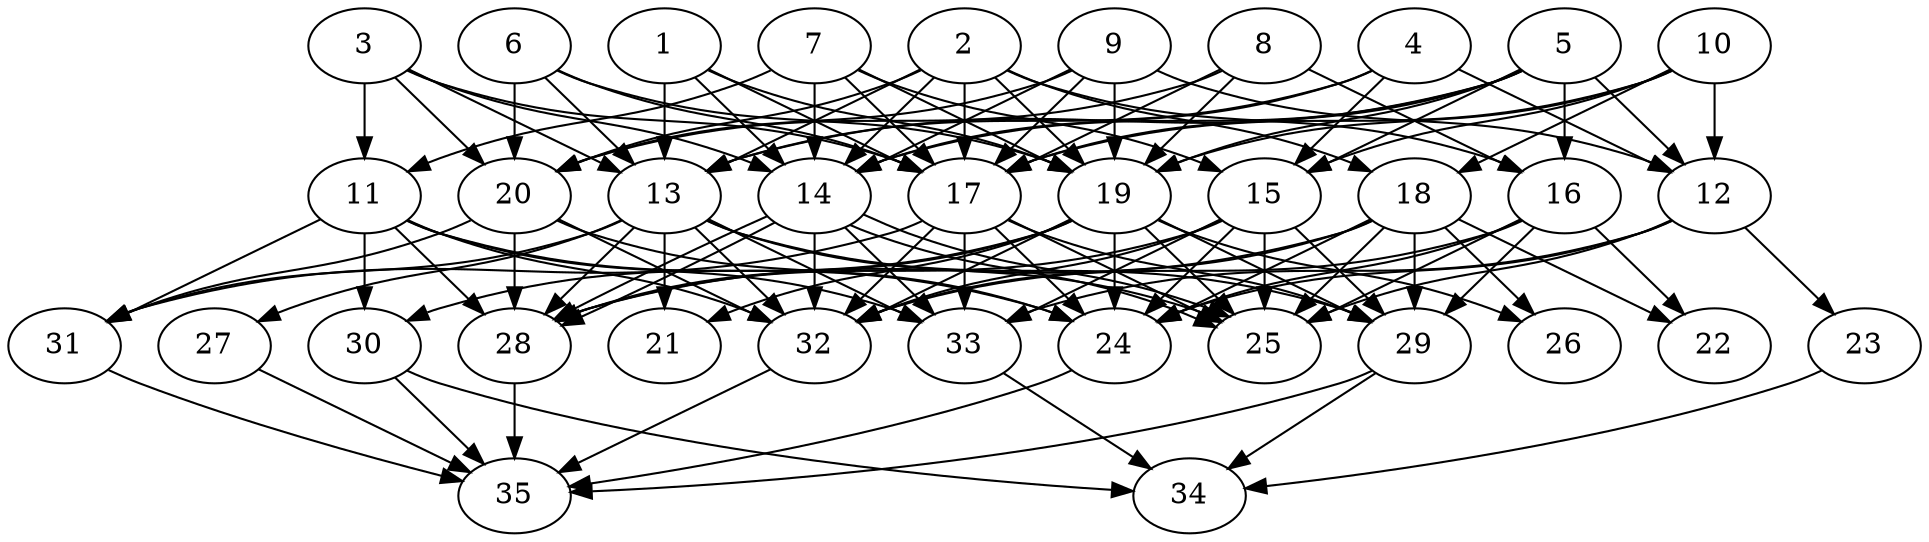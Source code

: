 // DAG automatically generated by daggen at Thu Oct  3 14:05:37 2019
// ./daggen --dot -n 35 --ccr 0.3 --fat 0.7 --regular 0.7 --density 0.9 --mindata 5242880 --maxdata 52428800 
digraph G {
  1 [size="58695680", alpha="0.17", expect_size="17608704"] 
  1 -> 13 [size ="17608704"]
  1 -> 14 [size ="17608704"]
  1 -> 17 [size ="17608704"]
  1 -> 19 [size ="17608704"]
  2 [size="38802773", alpha="0.11", expect_size="11640832"] 
  2 -> 13 [size ="11640832"]
  2 -> 14 [size ="11640832"]
  2 -> 16 [size ="11640832"]
  2 -> 17 [size ="11640832"]
  2 -> 18 [size ="11640832"]
  2 -> 19 [size ="11640832"]
  2 -> 20 [size ="11640832"]
  3 [size="50172587", alpha="0.09", expect_size="15051776"] 
  3 -> 11 [size ="15051776"]
  3 -> 13 [size ="15051776"]
  3 -> 14 [size ="15051776"]
  3 -> 17 [size ="15051776"]
  3 -> 20 [size ="15051776"]
  4 [size="60149760", alpha="0.06", expect_size="18044928"] 
  4 -> 12 [size ="18044928"]
  4 -> 13 [size ="18044928"]
  4 -> 14 [size ="18044928"]
  4 -> 15 [size ="18044928"]
  5 [size="118705493", alpha="0.00", expect_size="35611648"] 
  5 -> 12 [size ="35611648"]
  5 -> 13 [size ="35611648"]
  5 -> 14 [size ="35611648"]
  5 -> 15 [size ="35611648"]
  5 -> 16 [size ="35611648"]
  5 -> 17 [size ="35611648"]
  5 -> 19 [size ="35611648"]
  6 [size="148677973", alpha="0.02", expect_size="44603392"] 
  6 -> 13 [size ="44603392"]
  6 -> 17 [size ="44603392"]
  6 -> 19 [size ="44603392"]
  6 -> 20 [size ="44603392"]
  7 [size="45202773", alpha="0.17", expect_size="13560832"] 
  7 -> 11 [size ="13560832"]
  7 -> 14 [size ="13560832"]
  7 -> 15 [size ="13560832"]
  7 -> 17 [size ="13560832"]
  7 -> 19 [size ="13560832"]
  8 [size="134888107", alpha="0.02", expect_size="40466432"] 
  8 -> 16 [size ="40466432"]
  8 -> 17 [size ="40466432"]
  8 -> 19 [size ="40466432"]
  8 -> 20 [size ="40466432"]
  9 [size="144554667", alpha="0.18", expect_size="43366400"] 
  9 -> 12 [size ="43366400"]
  9 -> 14 [size ="43366400"]
  9 -> 17 [size ="43366400"]
  9 -> 19 [size ="43366400"]
  9 -> 20 [size ="43366400"]
  10 [size="35396267", alpha="0.14", expect_size="10618880"] 
  10 -> 12 [size ="10618880"]
  10 -> 15 [size ="10618880"]
  10 -> 17 [size ="10618880"]
  10 -> 18 [size ="10618880"]
  10 -> 19 [size ="10618880"]
  11 [size="89384960", alpha="0.19", expect_size="26815488"] 
  11 -> 24 [size ="26815488"]
  11 -> 28 [size ="26815488"]
  11 -> 30 [size ="26815488"]
  11 -> 31 [size ="26815488"]
  11 -> 32 [size ="26815488"]
  11 -> 33 [size ="26815488"]
  12 [size="66099200", alpha="0.05", expect_size="19829760"] 
  12 -> 23 [size ="19829760"]
  12 -> 24 [size ="19829760"]
  12 -> 25 [size ="19829760"]
  12 -> 33 [size ="19829760"]
  13 [size="152746667", alpha="0.01", expect_size="45824000"] 
  13 -> 21 [size ="45824000"]
  13 -> 25 [size ="45824000"]
  13 -> 27 [size ="45824000"]
  13 -> 28 [size ="45824000"]
  13 -> 29 [size ="45824000"]
  13 -> 31 [size ="45824000"]
  13 -> 32 [size ="45824000"]
  13 -> 33 [size ="45824000"]
  14 [size="66136747", alpha="0.14", expect_size="19841024"] 
  14 -> 25 [size ="19841024"]
  14 -> 25 [size ="19841024"]
  14 -> 28 [size ="19841024"]
  14 -> 28 [size ="19841024"]
  14 -> 32 [size ="19841024"]
  14 -> 33 [size ="19841024"]
  15 [size="115490133", alpha="0.18", expect_size="34647040"] 
  15 -> 24 [size ="34647040"]
  15 -> 25 [size ="34647040"]
  15 -> 28 [size ="34647040"]
  15 -> 29 [size ="34647040"]
  15 -> 32 [size ="34647040"]
  15 -> 33 [size ="34647040"]
  16 [size="118906880", alpha="0.08", expect_size="35672064"] 
  16 -> 22 [size ="35672064"]
  16 -> 24 [size ="35672064"]
  16 -> 25 [size ="35672064"]
  16 -> 29 [size ="35672064"]
  16 -> 32 [size ="35672064"]
  17 [size="138161493", alpha="0.01", expect_size="41448448"] 
  17 -> 24 [size ="41448448"]
  17 -> 25 [size ="41448448"]
  17 -> 29 [size ="41448448"]
  17 -> 31 [size ="41448448"]
  17 -> 32 [size ="41448448"]
  17 -> 33 [size ="41448448"]
  18 [size="111086933", alpha="0.17", expect_size="33326080"] 
  18 -> 22 [size ="33326080"]
  18 -> 24 [size ="33326080"]
  18 -> 25 [size ="33326080"]
  18 -> 26 [size ="33326080"]
  18 -> 28 [size ="33326080"]
  18 -> 29 [size ="33326080"]
  18 -> 32 [size ="33326080"]
  19 [size="127617707", alpha="0.11", expect_size="38285312"] 
  19 -> 21 [size ="38285312"]
  19 -> 24 [size ="38285312"]
  19 -> 25 [size ="38285312"]
  19 -> 26 [size ="38285312"]
  19 -> 28 [size ="38285312"]
  19 -> 29 [size ="38285312"]
  19 -> 30 [size ="38285312"]
  19 -> 32 [size ="38285312"]
  20 [size="114882560", alpha="0.09", expect_size="34464768"] 
  20 -> 24 [size ="34464768"]
  20 -> 28 [size ="34464768"]
  20 -> 31 [size ="34464768"]
  20 -> 32 [size ="34464768"]
  21 [size="64279893", alpha="0.13", expect_size="19283968"] 
  22 [size="59996160", alpha="0.19", expect_size="17998848"] 
  23 [size="102594560", alpha="0.10", expect_size="30778368"] 
  23 -> 34 [size ="30778368"]
  24 [size="108759040", alpha="0.06", expect_size="32627712"] 
  24 -> 35 [size ="32627712"]
  25 [size="58053973", alpha="0.15", expect_size="17416192"] 
  26 [size="45315413", alpha="0.01", expect_size="13594624"] 
  27 [size="110226773", alpha="0.10", expect_size="33068032"] 
  27 -> 35 [size ="33068032"]
  28 [size="119872853", alpha="0.14", expect_size="35961856"] 
  28 -> 35 [size ="35961856"]
  29 [size="94402560", alpha="0.14", expect_size="28320768"] 
  29 -> 34 [size ="28320768"]
  29 -> 35 [size ="28320768"]
  30 [size="20708693", alpha="0.17", expect_size="6212608"] 
  30 -> 34 [size ="6212608"]
  30 -> 35 [size ="6212608"]
  31 [size="92740267", alpha="0.08", expect_size="27822080"] 
  31 -> 35 [size ="27822080"]
  32 [size="37140480", alpha="0.06", expect_size="11142144"] 
  32 -> 35 [size ="11142144"]
  33 [size="32532480", alpha="0.01", expect_size="9759744"] 
  33 -> 34 [size ="9759744"]
  34 [size="111609173", alpha="0.02", expect_size="33482752"] 
  35 [size="159761067", alpha="0.16", expect_size="47928320"] 
}
